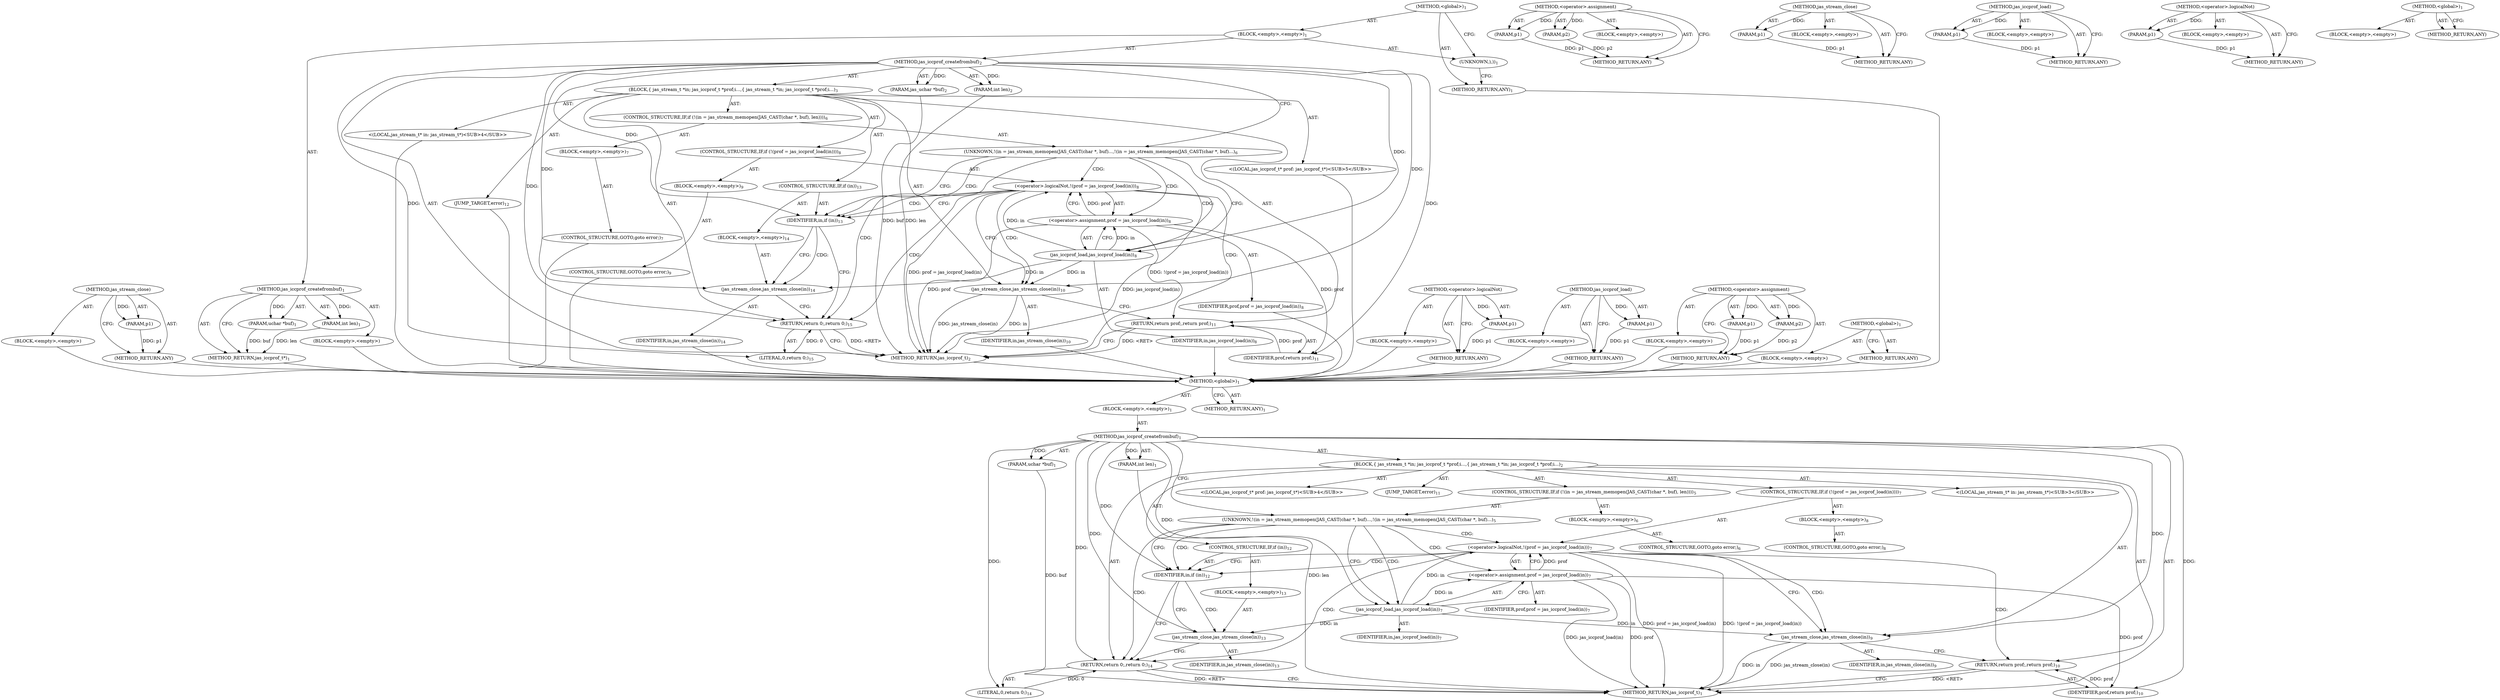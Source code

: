 digraph "jas_iccprof_createfrombuf" {
vulnerable_6 [label=<(METHOD,&lt;global&gt;)<SUB>1</SUB>>];
vulnerable_7 [label=<(BLOCK,&lt;empty&gt;,&lt;empty&gt;)<SUB>1</SUB>>];
vulnerable_8 [label=<(METHOD,jas_iccprof_createfrombuf)<SUB>1</SUB>>];
vulnerable_9 [label=<(PARAM,uchar *buf)<SUB>1</SUB>>];
vulnerable_10 [label=<(PARAM,int len)<SUB>1</SUB>>];
vulnerable_11 [label=<(BLOCK,{
 	jas_stream_t *in;
 	jas_iccprof_t *prof;
	i...,{
 	jas_stream_t *in;
 	jas_iccprof_t *prof;
	i...)<SUB>2</SUB>>];
vulnerable_12 [label="<(LOCAL,jas_stream_t* in: jas_stream_t*)<SUB>3</SUB>>"];
vulnerable_13 [label="<(LOCAL,jas_iccprof_t* prof: jas_iccprof_t*)<SUB>4</SUB>>"];
vulnerable_14 [label=<(CONTROL_STRUCTURE,IF,if (!(in = jas_stream_memopen(JAS_CAST(char *, buf), len))))<SUB>5</SUB>>];
vulnerable_15 [label=<(UNKNOWN,!(in = jas_stream_memopen(JAS_CAST(char *, buf)...,!(in = jas_stream_memopen(JAS_CAST(char *, buf)...)<SUB>5</SUB>>];
vulnerable_16 [label=<(BLOCK,&lt;empty&gt;,&lt;empty&gt;)<SUB>6</SUB>>];
vulnerable_17 [label=<(CONTROL_STRUCTURE,GOTO,goto error;)<SUB>6</SUB>>];
vulnerable_18 [label=<(CONTROL_STRUCTURE,IF,if (!(prof = jas_iccprof_load(in))))<SUB>7</SUB>>];
vulnerable_19 [label=<(&lt;operator&gt;.logicalNot,!(prof = jas_iccprof_load(in)))<SUB>7</SUB>>];
vulnerable_20 [label=<(&lt;operator&gt;.assignment,prof = jas_iccprof_load(in))<SUB>7</SUB>>];
vulnerable_21 [label=<(IDENTIFIER,prof,prof = jas_iccprof_load(in))<SUB>7</SUB>>];
vulnerable_22 [label=<(jas_iccprof_load,jas_iccprof_load(in))<SUB>7</SUB>>];
vulnerable_23 [label=<(IDENTIFIER,in,jas_iccprof_load(in))<SUB>7</SUB>>];
vulnerable_24 [label=<(BLOCK,&lt;empty&gt;,&lt;empty&gt;)<SUB>8</SUB>>];
vulnerable_25 [label=<(CONTROL_STRUCTURE,GOTO,goto error;)<SUB>8</SUB>>];
vulnerable_26 [label=<(jas_stream_close,jas_stream_close(in))<SUB>9</SUB>>];
vulnerable_27 [label=<(IDENTIFIER,in,jas_stream_close(in))<SUB>9</SUB>>];
vulnerable_28 [label=<(RETURN,return prof;,return prof;)<SUB>10</SUB>>];
vulnerable_29 [label=<(IDENTIFIER,prof,return prof;)<SUB>10</SUB>>];
vulnerable_30 [label=<(JUMP_TARGET,error)<SUB>11</SUB>>];
vulnerable_31 [label=<(CONTROL_STRUCTURE,IF,if (in))<SUB>12</SUB>>];
vulnerable_32 [label=<(IDENTIFIER,in,if (in))<SUB>12</SUB>>];
vulnerable_33 [label=<(BLOCK,&lt;empty&gt;,&lt;empty&gt;)<SUB>13</SUB>>];
vulnerable_34 [label=<(jas_stream_close,jas_stream_close(in))<SUB>13</SUB>>];
vulnerable_35 [label=<(IDENTIFIER,in,jas_stream_close(in))<SUB>13</SUB>>];
vulnerable_36 [label=<(RETURN,return 0;,return 0;)<SUB>14</SUB>>];
vulnerable_37 [label=<(LITERAL,0,return 0;)<SUB>14</SUB>>];
vulnerable_38 [label=<(METHOD_RETURN,jas_iccprof_t)<SUB>1</SUB>>];
vulnerable_40 [label=<(METHOD_RETURN,ANY)<SUB>1</SUB>>];
vulnerable_67 [label=<(METHOD,&lt;operator&gt;.assignment)>];
vulnerable_68 [label=<(PARAM,p1)>];
vulnerable_69 [label=<(PARAM,p2)>];
vulnerable_70 [label=<(BLOCK,&lt;empty&gt;,&lt;empty&gt;)>];
vulnerable_71 [label=<(METHOD_RETURN,ANY)>];
vulnerable_76 [label=<(METHOD,jas_stream_close)>];
vulnerable_77 [label=<(PARAM,p1)>];
vulnerable_78 [label=<(BLOCK,&lt;empty&gt;,&lt;empty&gt;)>];
vulnerable_79 [label=<(METHOD_RETURN,ANY)>];
vulnerable_72 [label=<(METHOD,jas_iccprof_load)>];
vulnerable_73 [label=<(PARAM,p1)>];
vulnerable_74 [label=<(BLOCK,&lt;empty&gt;,&lt;empty&gt;)>];
vulnerable_75 [label=<(METHOD_RETURN,ANY)>];
vulnerable_63 [label=<(METHOD,&lt;operator&gt;.logicalNot)>];
vulnerable_64 [label=<(PARAM,p1)>];
vulnerable_65 [label=<(BLOCK,&lt;empty&gt;,&lt;empty&gt;)>];
vulnerable_66 [label=<(METHOD_RETURN,ANY)>];
vulnerable_57 [label=<(METHOD,&lt;global&gt;)<SUB>1</SUB>>];
vulnerable_58 [label=<(BLOCK,&lt;empty&gt;,&lt;empty&gt;)>];
vulnerable_59 [label=<(METHOD_RETURN,ANY)>];
fixed_85 [label=<(METHOD,jas_stream_close)>];
fixed_86 [label=<(PARAM,p1)>];
fixed_87 [label=<(BLOCK,&lt;empty&gt;,&lt;empty&gt;)>];
fixed_88 [label=<(METHOD_RETURN,ANY)>];
fixed_6 [label=<(METHOD,&lt;global&gt;)<SUB>1</SUB>>];
fixed_7 [label=<(BLOCK,&lt;empty&gt;,&lt;empty&gt;)<SUB>1</SUB>>];
fixed_8 [label=<(METHOD,jas_iccprof_createfrombuf)<SUB>1</SUB>>];
fixed_9 [label=<(PARAM,uchar *buf)<SUB>1</SUB>>];
fixed_10 [label=<(PARAM,int len)<SUB>1</SUB>>];
fixed_11 [label=<(BLOCK,&lt;empty&gt;,&lt;empty&gt;)>];
fixed_12 [label=<(METHOD_RETURN,jas_iccprof_t*)<SUB>1</SUB>>];
fixed_14 [label=<(UNKNOWN,),))<SUB>1</SUB>>];
fixed_15 [label=<(METHOD,jas_iccprof_createfrombuf)<SUB>2</SUB>>];
fixed_16 [label=<(PARAM,jas_uchar *buf)<SUB>2</SUB>>];
fixed_17 [label=<(PARAM,int len)<SUB>2</SUB>>];
fixed_18 [label=<(BLOCK,{
 	jas_stream_t *in;
 	jas_iccprof_t *prof;
	i...,{
 	jas_stream_t *in;
 	jas_iccprof_t *prof;
	i...)<SUB>3</SUB>>];
fixed_19 [label="<(LOCAL,jas_stream_t* in: jas_stream_t*)<SUB>4</SUB>>"];
fixed_20 [label="<(LOCAL,jas_iccprof_t* prof: jas_iccprof_t*)<SUB>5</SUB>>"];
fixed_21 [label=<(CONTROL_STRUCTURE,IF,if (!(in = jas_stream_memopen(JAS_CAST(char *, buf), len))))<SUB>6</SUB>>];
fixed_22 [label=<(UNKNOWN,!(in = jas_stream_memopen(JAS_CAST(char *, buf)...,!(in = jas_stream_memopen(JAS_CAST(char *, buf)...)<SUB>6</SUB>>];
fixed_23 [label=<(BLOCK,&lt;empty&gt;,&lt;empty&gt;)<SUB>7</SUB>>];
fixed_24 [label=<(CONTROL_STRUCTURE,GOTO,goto error;)<SUB>7</SUB>>];
fixed_25 [label=<(CONTROL_STRUCTURE,IF,if (!(prof = jas_iccprof_load(in))))<SUB>8</SUB>>];
fixed_26 [label=<(&lt;operator&gt;.logicalNot,!(prof = jas_iccprof_load(in)))<SUB>8</SUB>>];
fixed_27 [label=<(&lt;operator&gt;.assignment,prof = jas_iccprof_load(in))<SUB>8</SUB>>];
fixed_28 [label=<(IDENTIFIER,prof,prof = jas_iccprof_load(in))<SUB>8</SUB>>];
fixed_29 [label=<(jas_iccprof_load,jas_iccprof_load(in))<SUB>8</SUB>>];
fixed_30 [label=<(IDENTIFIER,in,jas_iccprof_load(in))<SUB>8</SUB>>];
fixed_31 [label=<(BLOCK,&lt;empty&gt;,&lt;empty&gt;)<SUB>9</SUB>>];
fixed_32 [label=<(CONTROL_STRUCTURE,GOTO,goto error;)<SUB>9</SUB>>];
fixed_33 [label=<(jas_stream_close,jas_stream_close(in))<SUB>10</SUB>>];
fixed_34 [label=<(IDENTIFIER,in,jas_stream_close(in))<SUB>10</SUB>>];
fixed_35 [label=<(RETURN,return prof;,return prof;)<SUB>11</SUB>>];
fixed_36 [label=<(IDENTIFIER,prof,return prof;)<SUB>11</SUB>>];
fixed_37 [label=<(JUMP_TARGET,error)<SUB>12</SUB>>];
fixed_38 [label=<(CONTROL_STRUCTURE,IF,if (in))<SUB>13</SUB>>];
fixed_39 [label=<(IDENTIFIER,in,if (in))<SUB>13</SUB>>];
fixed_40 [label=<(BLOCK,&lt;empty&gt;,&lt;empty&gt;)<SUB>14</SUB>>];
fixed_41 [label=<(jas_stream_close,jas_stream_close(in))<SUB>14</SUB>>];
fixed_42 [label=<(IDENTIFIER,in,jas_stream_close(in))<SUB>14</SUB>>];
fixed_43 [label=<(RETURN,return 0;,return 0;)<SUB>15</SUB>>];
fixed_44 [label=<(LITERAL,0,return 0;)<SUB>15</SUB>>];
fixed_45 [label=<(METHOD_RETURN,jas_iccprof_t)<SUB>2</SUB>>];
fixed_47 [label=<(METHOD_RETURN,ANY)<SUB>1</SUB>>];
fixed_72 [label=<(METHOD,&lt;operator&gt;.logicalNot)>];
fixed_73 [label=<(PARAM,p1)>];
fixed_74 [label=<(BLOCK,&lt;empty&gt;,&lt;empty&gt;)>];
fixed_75 [label=<(METHOD_RETURN,ANY)>];
fixed_81 [label=<(METHOD,jas_iccprof_load)>];
fixed_82 [label=<(PARAM,p1)>];
fixed_83 [label=<(BLOCK,&lt;empty&gt;,&lt;empty&gt;)>];
fixed_84 [label=<(METHOD_RETURN,ANY)>];
fixed_76 [label=<(METHOD,&lt;operator&gt;.assignment)>];
fixed_77 [label=<(PARAM,p1)>];
fixed_78 [label=<(PARAM,p2)>];
fixed_79 [label=<(BLOCK,&lt;empty&gt;,&lt;empty&gt;)>];
fixed_80 [label=<(METHOD_RETURN,ANY)>];
fixed_66 [label=<(METHOD,&lt;global&gt;)<SUB>1</SUB>>];
fixed_67 [label=<(BLOCK,&lt;empty&gt;,&lt;empty&gt;)>];
fixed_68 [label=<(METHOD_RETURN,ANY)>];
vulnerable_6 -> vulnerable_7  [key=0, label="AST: "];
vulnerable_6 -> vulnerable_40  [key=0, label="AST: "];
vulnerable_6 -> vulnerable_40  [key=1, label="CFG: "];
vulnerable_7 -> vulnerable_8  [key=0, label="AST: "];
vulnerable_8 -> vulnerable_9  [key=0, label="AST: "];
vulnerable_8 -> vulnerable_9  [key=1, label="DDG: "];
vulnerable_8 -> vulnerable_10  [key=0, label="AST: "];
vulnerable_8 -> vulnerable_10  [key=1, label="DDG: "];
vulnerable_8 -> vulnerable_11  [key=0, label="AST: "];
vulnerable_8 -> vulnerable_38  [key=0, label="AST: "];
vulnerable_8 -> vulnerable_15  [key=0, label="CFG: "];
vulnerable_8 -> vulnerable_36  [key=0, label="DDG: "];
vulnerable_8 -> vulnerable_26  [key=0, label="DDG: "];
vulnerable_8 -> vulnerable_29  [key=0, label="DDG: "];
vulnerable_8 -> vulnerable_32  [key=0, label="DDG: "];
vulnerable_8 -> vulnerable_37  [key=0, label="DDG: "];
vulnerable_8 -> vulnerable_34  [key=0, label="DDG: "];
vulnerable_8 -> vulnerable_22  [key=0, label="DDG: "];
vulnerable_9 -> vulnerable_38  [key=0, label="DDG: buf"];
vulnerable_10 -> vulnerable_38  [key=0, label="DDG: len"];
vulnerable_11 -> vulnerable_12  [key=0, label="AST: "];
vulnerable_11 -> vulnerable_13  [key=0, label="AST: "];
vulnerable_11 -> vulnerable_14  [key=0, label="AST: "];
vulnerable_11 -> vulnerable_18  [key=0, label="AST: "];
vulnerable_11 -> vulnerable_26  [key=0, label="AST: "];
vulnerable_11 -> vulnerable_28  [key=0, label="AST: "];
vulnerable_11 -> vulnerable_30  [key=0, label="AST: "];
vulnerable_11 -> vulnerable_31  [key=0, label="AST: "];
vulnerable_11 -> vulnerable_36  [key=0, label="AST: "];
vulnerable_14 -> vulnerable_15  [key=0, label="AST: "];
vulnerable_14 -> vulnerable_16  [key=0, label="AST: "];
vulnerable_15 -> vulnerable_32  [key=0, label="CFG: "];
vulnerable_15 -> vulnerable_32  [key=1, label="CDG: "];
vulnerable_15 -> vulnerable_22  [key=0, label="CFG: "];
vulnerable_15 -> vulnerable_22  [key=1, label="CDG: "];
vulnerable_15 -> vulnerable_19  [key=0, label="CDG: "];
vulnerable_15 -> vulnerable_36  [key=0, label="CDG: "];
vulnerable_15 -> vulnerable_20  [key=0, label="CDG: "];
vulnerable_16 -> vulnerable_17  [key=0, label="AST: "];
vulnerable_18 -> vulnerable_19  [key=0, label="AST: "];
vulnerable_18 -> vulnerable_24  [key=0, label="AST: "];
vulnerable_19 -> vulnerable_20  [key=0, label="AST: "];
vulnerable_19 -> vulnerable_32  [key=0, label="CFG: "];
vulnerable_19 -> vulnerable_32  [key=1, label="CDG: "];
vulnerable_19 -> vulnerable_26  [key=0, label="CFG: "];
vulnerable_19 -> vulnerable_26  [key=1, label="CDG: "];
vulnerable_19 -> vulnerable_38  [key=0, label="DDG: prof = jas_iccprof_load(in)"];
vulnerable_19 -> vulnerable_38  [key=1, label="DDG: !(prof = jas_iccprof_load(in))"];
vulnerable_19 -> vulnerable_28  [key=0, label="CDG: "];
vulnerable_19 -> vulnerable_36  [key=0, label="CDG: "];
vulnerable_20 -> vulnerable_21  [key=0, label="AST: "];
vulnerable_20 -> vulnerable_22  [key=0, label="AST: "];
vulnerable_20 -> vulnerable_19  [key=0, label="CFG: "];
vulnerable_20 -> vulnerable_19  [key=1, label="DDG: prof"];
vulnerable_20 -> vulnerable_38  [key=0, label="DDG: prof"];
vulnerable_20 -> vulnerable_38  [key=1, label="DDG: jas_iccprof_load(in)"];
vulnerable_20 -> vulnerable_29  [key=0, label="DDG: prof"];
vulnerable_22 -> vulnerable_23  [key=0, label="AST: "];
vulnerable_22 -> vulnerable_20  [key=0, label="CFG: "];
vulnerable_22 -> vulnerable_20  [key=1, label="DDG: in"];
vulnerable_22 -> vulnerable_26  [key=0, label="DDG: in"];
vulnerable_22 -> vulnerable_19  [key=0, label="DDG: in"];
vulnerable_22 -> vulnerable_34  [key=0, label="DDG: in"];
vulnerable_24 -> vulnerable_25  [key=0, label="AST: "];
vulnerable_26 -> vulnerable_27  [key=0, label="AST: "];
vulnerable_26 -> vulnerable_28  [key=0, label="CFG: "];
vulnerable_26 -> vulnerable_38  [key=0, label="DDG: in"];
vulnerable_26 -> vulnerable_38  [key=1, label="DDG: jas_stream_close(in)"];
vulnerable_28 -> vulnerable_29  [key=0, label="AST: "];
vulnerable_28 -> vulnerable_38  [key=0, label="CFG: "];
vulnerable_28 -> vulnerable_38  [key=1, label="DDG: &lt;RET&gt;"];
vulnerable_29 -> vulnerable_28  [key=0, label="DDG: prof"];
vulnerable_31 -> vulnerable_32  [key=0, label="AST: "];
vulnerable_31 -> vulnerable_33  [key=0, label="AST: "];
vulnerable_32 -> vulnerable_34  [key=0, label="CFG: "];
vulnerable_32 -> vulnerable_34  [key=1, label="CDG: "];
vulnerable_32 -> vulnerable_36  [key=0, label="CFG: "];
vulnerable_33 -> vulnerable_34  [key=0, label="AST: "];
vulnerable_34 -> vulnerable_35  [key=0, label="AST: "];
vulnerable_34 -> vulnerable_36  [key=0, label="CFG: "];
vulnerable_36 -> vulnerable_37  [key=0, label="AST: "];
vulnerable_36 -> vulnerable_38  [key=0, label="CFG: "];
vulnerable_36 -> vulnerable_38  [key=1, label="DDG: &lt;RET&gt;"];
vulnerable_37 -> vulnerable_36  [key=0, label="DDG: 0"];
vulnerable_67 -> vulnerable_68  [key=0, label="AST: "];
vulnerable_67 -> vulnerable_68  [key=1, label="DDG: "];
vulnerable_67 -> vulnerable_70  [key=0, label="AST: "];
vulnerable_67 -> vulnerable_69  [key=0, label="AST: "];
vulnerable_67 -> vulnerable_69  [key=1, label="DDG: "];
vulnerable_67 -> vulnerable_71  [key=0, label="AST: "];
vulnerable_67 -> vulnerable_71  [key=1, label="CFG: "];
vulnerable_68 -> vulnerable_71  [key=0, label="DDG: p1"];
vulnerable_69 -> vulnerable_71  [key=0, label="DDG: p2"];
vulnerable_76 -> vulnerable_77  [key=0, label="AST: "];
vulnerable_76 -> vulnerable_77  [key=1, label="DDG: "];
vulnerable_76 -> vulnerable_78  [key=0, label="AST: "];
vulnerable_76 -> vulnerable_79  [key=0, label="AST: "];
vulnerable_76 -> vulnerable_79  [key=1, label="CFG: "];
vulnerable_77 -> vulnerable_79  [key=0, label="DDG: p1"];
vulnerable_72 -> vulnerable_73  [key=0, label="AST: "];
vulnerable_72 -> vulnerable_73  [key=1, label="DDG: "];
vulnerable_72 -> vulnerable_74  [key=0, label="AST: "];
vulnerable_72 -> vulnerable_75  [key=0, label="AST: "];
vulnerable_72 -> vulnerable_75  [key=1, label="CFG: "];
vulnerable_73 -> vulnerable_75  [key=0, label="DDG: p1"];
vulnerable_63 -> vulnerable_64  [key=0, label="AST: "];
vulnerable_63 -> vulnerable_64  [key=1, label="DDG: "];
vulnerable_63 -> vulnerable_65  [key=0, label="AST: "];
vulnerable_63 -> vulnerable_66  [key=0, label="AST: "];
vulnerable_63 -> vulnerable_66  [key=1, label="CFG: "];
vulnerable_64 -> vulnerable_66  [key=0, label="DDG: p1"];
vulnerable_57 -> vulnerable_58  [key=0, label="AST: "];
vulnerable_57 -> vulnerable_59  [key=0, label="AST: "];
vulnerable_57 -> vulnerable_59  [key=1, label="CFG: "];
fixed_85 -> fixed_86  [key=0, label="AST: "];
fixed_85 -> fixed_86  [key=1, label="DDG: "];
fixed_85 -> fixed_87  [key=0, label="AST: "];
fixed_85 -> fixed_88  [key=0, label="AST: "];
fixed_85 -> fixed_88  [key=1, label="CFG: "];
fixed_86 -> fixed_88  [key=0, label="DDG: p1"];
fixed_87 -> vulnerable_6  [key=0];
fixed_88 -> vulnerable_6  [key=0];
fixed_6 -> fixed_7  [key=0, label="AST: "];
fixed_6 -> fixed_47  [key=0, label="AST: "];
fixed_6 -> fixed_14  [key=0, label="CFG: "];
fixed_7 -> fixed_8  [key=0, label="AST: "];
fixed_7 -> fixed_14  [key=0, label="AST: "];
fixed_7 -> fixed_15  [key=0, label="AST: "];
fixed_8 -> fixed_9  [key=0, label="AST: "];
fixed_8 -> fixed_9  [key=1, label="DDG: "];
fixed_8 -> fixed_10  [key=0, label="AST: "];
fixed_8 -> fixed_10  [key=1, label="DDG: "];
fixed_8 -> fixed_11  [key=0, label="AST: "];
fixed_8 -> fixed_12  [key=0, label="AST: "];
fixed_8 -> fixed_12  [key=1, label="CFG: "];
fixed_9 -> fixed_12  [key=0, label="DDG: buf"];
fixed_10 -> fixed_12  [key=0, label="DDG: len"];
fixed_11 -> vulnerable_6  [key=0];
fixed_12 -> vulnerable_6  [key=0];
fixed_14 -> fixed_47  [key=0, label="CFG: "];
fixed_15 -> fixed_16  [key=0, label="AST: "];
fixed_15 -> fixed_16  [key=1, label="DDG: "];
fixed_15 -> fixed_17  [key=0, label="AST: "];
fixed_15 -> fixed_17  [key=1, label="DDG: "];
fixed_15 -> fixed_18  [key=0, label="AST: "];
fixed_15 -> fixed_45  [key=0, label="AST: "];
fixed_15 -> fixed_22  [key=0, label="CFG: "];
fixed_15 -> fixed_43  [key=0, label="DDG: "];
fixed_15 -> fixed_33  [key=0, label="DDG: "];
fixed_15 -> fixed_36  [key=0, label="DDG: "];
fixed_15 -> fixed_39  [key=0, label="DDG: "];
fixed_15 -> fixed_44  [key=0, label="DDG: "];
fixed_15 -> fixed_41  [key=0, label="DDG: "];
fixed_15 -> fixed_29  [key=0, label="DDG: "];
fixed_16 -> fixed_45  [key=0, label="DDG: buf"];
fixed_17 -> fixed_45  [key=0, label="DDG: len"];
fixed_18 -> fixed_19  [key=0, label="AST: "];
fixed_18 -> fixed_20  [key=0, label="AST: "];
fixed_18 -> fixed_21  [key=0, label="AST: "];
fixed_18 -> fixed_25  [key=0, label="AST: "];
fixed_18 -> fixed_33  [key=0, label="AST: "];
fixed_18 -> fixed_35  [key=0, label="AST: "];
fixed_18 -> fixed_37  [key=0, label="AST: "];
fixed_18 -> fixed_38  [key=0, label="AST: "];
fixed_18 -> fixed_43  [key=0, label="AST: "];
fixed_19 -> vulnerable_6  [key=0];
fixed_20 -> vulnerable_6  [key=0];
fixed_21 -> fixed_22  [key=0, label="AST: "];
fixed_21 -> fixed_23  [key=0, label="AST: "];
fixed_22 -> fixed_39  [key=0, label="CFG: "];
fixed_22 -> fixed_39  [key=1, label="CDG: "];
fixed_22 -> fixed_29  [key=0, label="CFG: "];
fixed_22 -> fixed_29  [key=1, label="CDG: "];
fixed_22 -> fixed_26  [key=0, label="CDG: "];
fixed_22 -> fixed_27  [key=0, label="CDG: "];
fixed_22 -> fixed_43  [key=0, label="CDG: "];
fixed_23 -> fixed_24  [key=0, label="AST: "];
fixed_24 -> vulnerable_6  [key=0];
fixed_25 -> fixed_26  [key=0, label="AST: "];
fixed_25 -> fixed_31  [key=0, label="AST: "];
fixed_26 -> fixed_27  [key=0, label="AST: "];
fixed_26 -> fixed_39  [key=0, label="CFG: "];
fixed_26 -> fixed_39  [key=1, label="CDG: "];
fixed_26 -> fixed_33  [key=0, label="CFG: "];
fixed_26 -> fixed_33  [key=1, label="CDG: "];
fixed_26 -> fixed_45  [key=0, label="DDG: prof = jas_iccprof_load(in)"];
fixed_26 -> fixed_45  [key=1, label="DDG: !(prof = jas_iccprof_load(in))"];
fixed_26 -> fixed_35  [key=0, label="CDG: "];
fixed_26 -> fixed_43  [key=0, label="CDG: "];
fixed_27 -> fixed_28  [key=0, label="AST: "];
fixed_27 -> fixed_29  [key=0, label="AST: "];
fixed_27 -> fixed_26  [key=0, label="CFG: "];
fixed_27 -> fixed_26  [key=1, label="DDG: prof"];
fixed_27 -> fixed_45  [key=0, label="DDG: prof"];
fixed_27 -> fixed_45  [key=1, label="DDG: jas_iccprof_load(in)"];
fixed_27 -> fixed_36  [key=0, label="DDG: prof"];
fixed_28 -> vulnerable_6  [key=0];
fixed_29 -> fixed_30  [key=0, label="AST: "];
fixed_29 -> fixed_27  [key=0, label="CFG: "];
fixed_29 -> fixed_27  [key=1, label="DDG: in"];
fixed_29 -> fixed_33  [key=0, label="DDG: in"];
fixed_29 -> fixed_26  [key=0, label="DDG: in"];
fixed_29 -> fixed_41  [key=0, label="DDG: in"];
fixed_30 -> vulnerable_6  [key=0];
fixed_31 -> fixed_32  [key=0, label="AST: "];
fixed_32 -> vulnerable_6  [key=0];
fixed_33 -> fixed_34  [key=0, label="AST: "];
fixed_33 -> fixed_35  [key=0, label="CFG: "];
fixed_33 -> fixed_45  [key=0, label="DDG: in"];
fixed_33 -> fixed_45  [key=1, label="DDG: jas_stream_close(in)"];
fixed_34 -> vulnerable_6  [key=0];
fixed_35 -> fixed_36  [key=0, label="AST: "];
fixed_35 -> fixed_45  [key=0, label="CFG: "];
fixed_35 -> fixed_45  [key=1, label="DDG: &lt;RET&gt;"];
fixed_36 -> fixed_35  [key=0, label="DDG: prof"];
fixed_37 -> vulnerable_6  [key=0];
fixed_38 -> fixed_39  [key=0, label="AST: "];
fixed_38 -> fixed_40  [key=0, label="AST: "];
fixed_39 -> fixed_41  [key=0, label="CFG: "];
fixed_39 -> fixed_41  [key=1, label="CDG: "];
fixed_39 -> fixed_43  [key=0, label="CFG: "];
fixed_40 -> fixed_41  [key=0, label="AST: "];
fixed_41 -> fixed_42  [key=0, label="AST: "];
fixed_41 -> fixed_43  [key=0, label="CFG: "];
fixed_42 -> vulnerable_6  [key=0];
fixed_43 -> fixed_44  [key=0, label="AST: "];
fixed_43 -> fixed_45  [key=0, label="CFG: "];
fixed_43 -> fixed_45  [key=1, label="DDG: &lt;RET&gt;"];
fixed_44 -> fixed_43  [key=0, label="DDG: 0"];
fixed_45 -> vulnerable_6  [key=0];
fixed_47 -> vulnerable_6  [key=0];
fixed_72 -> fixed_73  [key=0, label="AST: "];
fixed_72 -> fixed_73  [key=1, label="DDG: "];
fixed_72 -> fixed_74  [key=0, label="AST: "];
fixed_72 -> fixed_75  [key=0, label="AST: "];
fixed_72 -> fixed_75  [key=1, label="CFG: "];
fixed_73 -> fixed_75  [key=0, label="DDG: p1"];
fixed_74 -> vulnerable_6  [key=0];
fixed_75 -> vulnerable_6  [key=0];
fixed_81 -> fixed_82  [key=0, label="AST: "];
fixed_81 -> fixed_82  [key=1, label="DDG: "];
fixed_81 -> fixed_83  [key=0, label="AST: "];
fixed_81 -> fixed_84  [key=0, label="AST: "];
fixed_81 -> fixed_84  [key=1, label="CFG: "];
fixed_82 -> fixed_84  [key=0, label="DDG: p1"];
fixed_83 -> vulnerable_6  [key=0];
fixed_84 -> vulnerable_6  [key=0];
fixed_76 -> fixed_77  [key=0, label="AST: "];
fixed_76 -> fixed_77  [key=1, label="DDG: "];
fixed_76 -> fixed_79  [key=0, label="AST: "];
fixed_76 -> fixed_78  [key=0, label="AST: "];
fixed_76 -> fixed_78  [key=1, label="DDG: "];
fixed_76 -> fixed_80  [key=0, label="AST: "];
fixed_76 -> fixed_80  [key=1, label="CFG: "];
fixed_77 -> fixed_80  [key=0, label="DDG: p1"];
fixed_78 -> fixed_80  [key=0, label="DDG: p2"];
fixed_79 -> vulnerable_6  [key=0];
fixed_80 -> vulnerable_6  [key=0];
fixed_66 -> fixed_67  [key=0, label="AST: "];
fixed_66 -> fixed_68  [key=0, label="AST: "];
fixed_66 -> fixed_68  [key=1, label="CFG: "];
fixed_67 -> vulnerable_6  [key=0];
fixed_68 -> vulnerable_6  [key=0];
}
